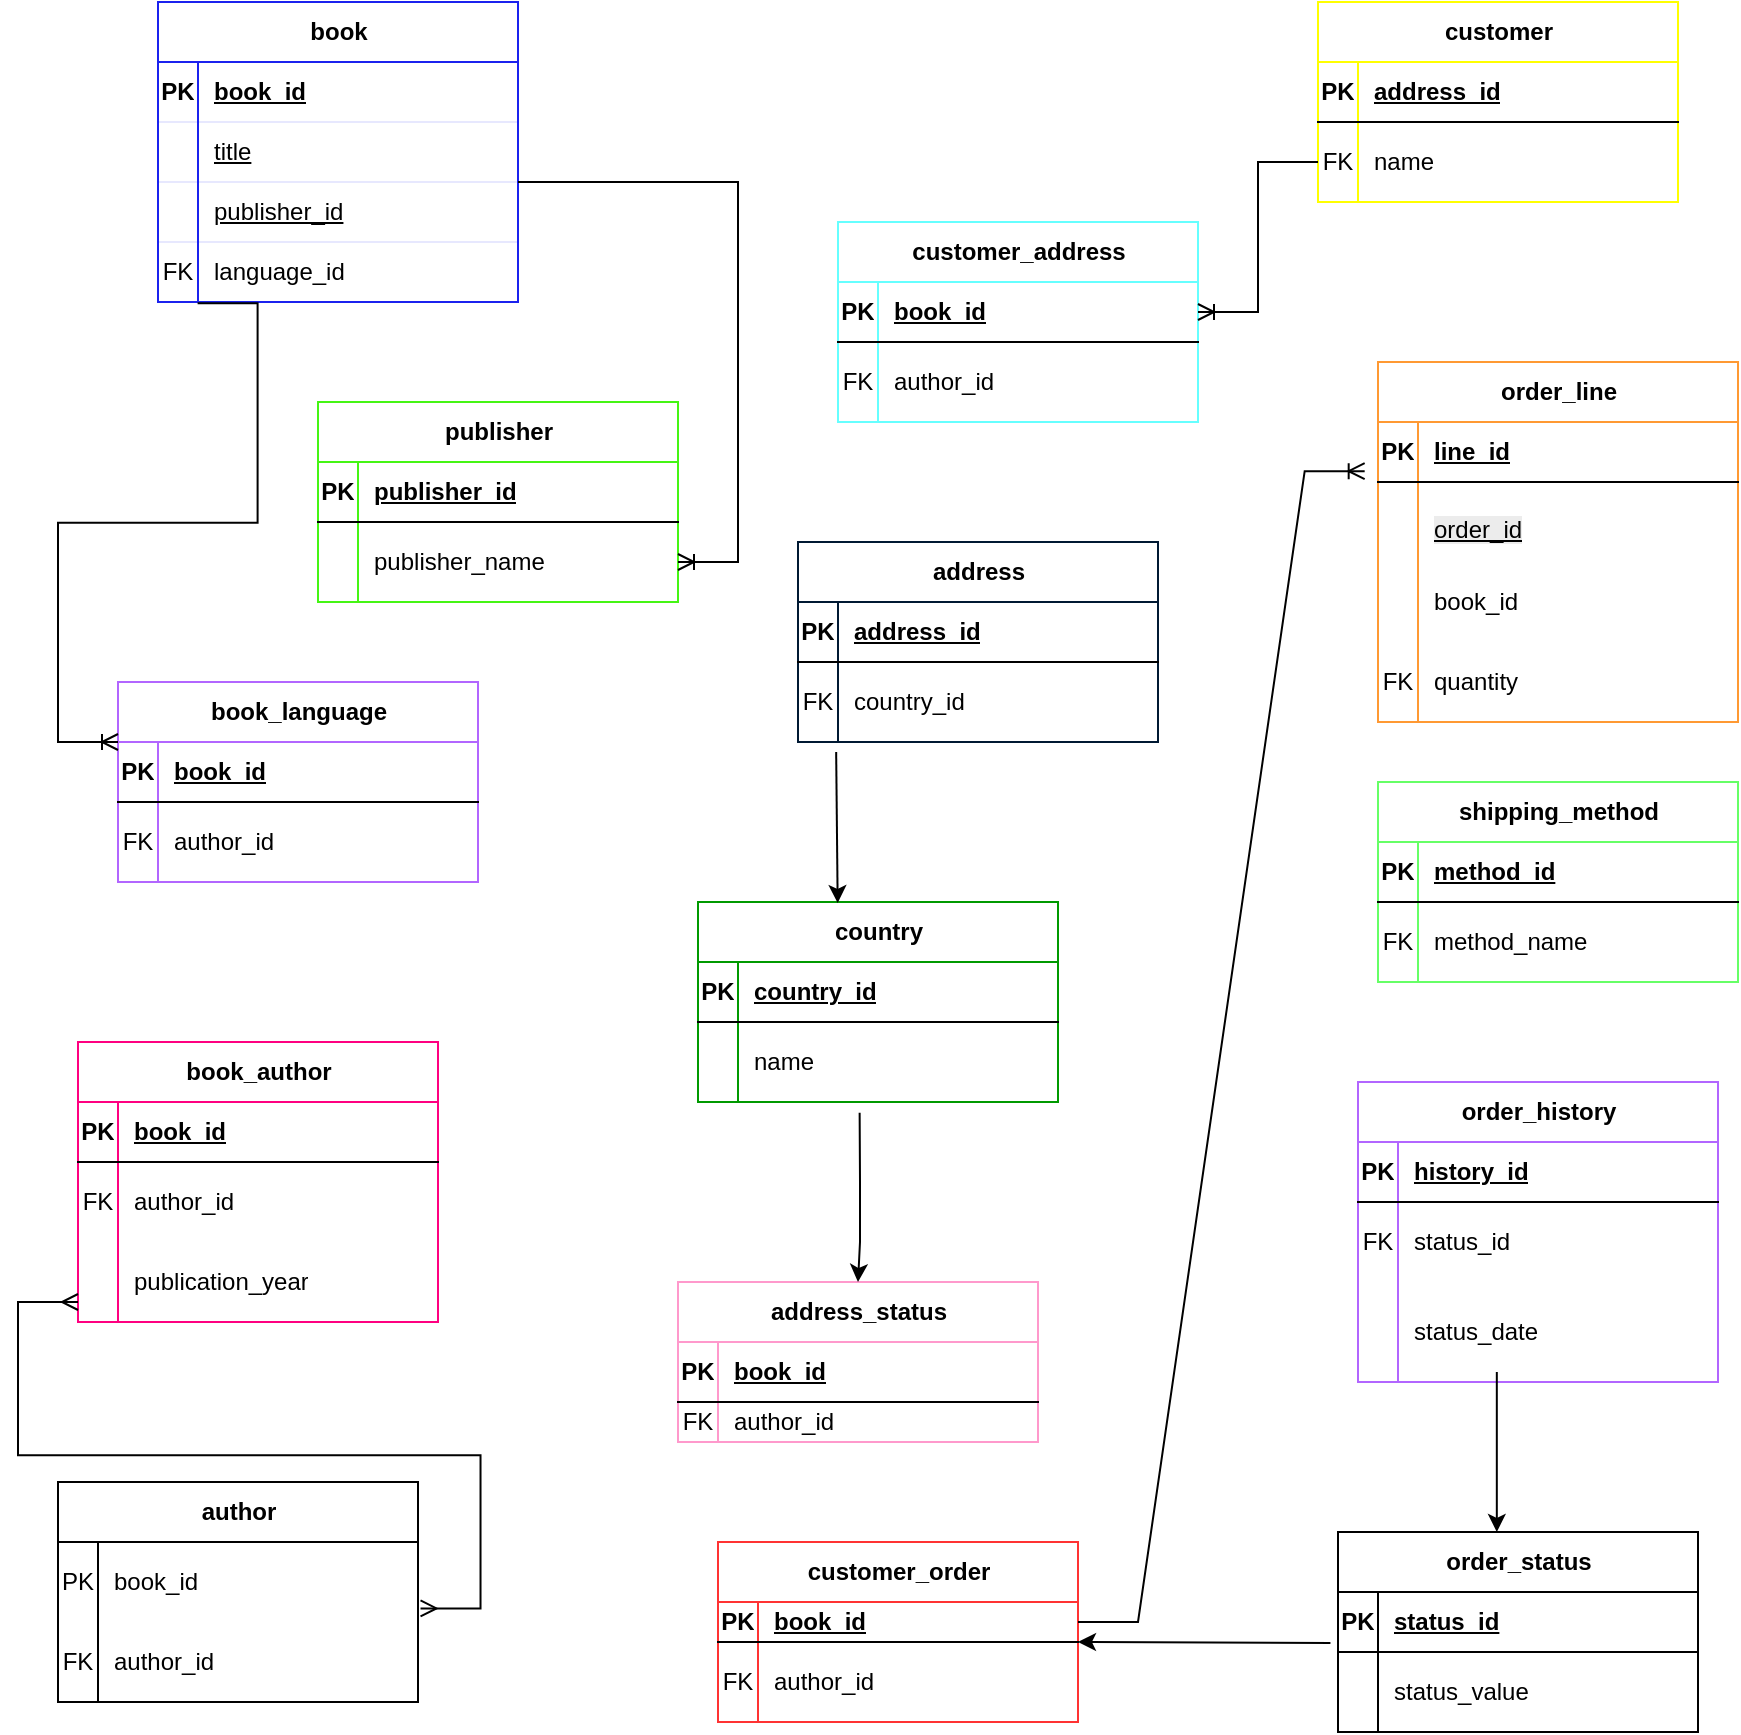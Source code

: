<mxfile version="26.2.2">
  <diagram id="R2lEEEUBdFMjLlhIrx00" name="Page-1">
    <mxGraphModel dx="1777" dy="607" grid="1" gridSize="10" guides="1" tooltips="1" connect="1" arrows="1" fold="1" page="1" pageScale="1" pageWidth="850" pageHeight="1100" math="0" shadow="0" extFonts="Permanent Marker^https://fonts.googleapis.com/css?family=Permanent+Marker">
      <root>
        <mxCell id="0" />
        <mxCell id="1" parent="0" />
        <mxCell id="sdLcjMbj-R_cq7p09Wxy-36" value="book" style="shape=table;startSize=30;container=1;collapsible=1;childLayout=tableLayout;fixedRows=1;rowLines=0;fontStyle=1;align=center;resizeLast=1;html=1;strokeColor=light-dark(#1b22ee, #ededed);" vertex="1" parent="1">
          <mxGeometry x="40" y="80" width="180" height="150.0" as="geometry" />
        </mxCell>
        <mxCell id="sdLcjMbj-R_cq7p09Wxy-37" value="" style="shape=tableRow;horizontal=0;startSize=0;swimlaneHead=0;swimlaneBody=0;fillColor=none;collapsible=0;dropTarget=0;points=[[0,0.5],[1,0.5]];portConstraint=eastwest;top=0;left=0;right=0;bottom=1;opacity=10;strokeColor=light-dark(#1b22ee, #ededed);" vertex="1" parent="sdLcjMbj-R_cq7p09Wxy-36">
          <mxGeometry y="30" width="180" height="30" as="geometry" />
        </mxCell>
        <mxCell id="sdLcjMbj-R_cq7p09Wxy-38" value="PK" style="shape=partialRectangle;connectable=0;fillColor=none;top=0;left=0;bottom=0;right=0;fontStyle=1;overflow=hidden;whiteSpace=wrap;html=1;opacity=10;strokeColor=light-dark(#1b22ee, #ededed);" vertex="1" parent="sdLcjMbj-R_cq7p09Wxy-37">
          <mxGeometry width="20" height="30" as="geometry">
            <mxRectangle width="20" height="30" as="alternateBounds" />
          </mxGeometry>
        </mxCell>
        <mxCell id="sdLcjMbj-R_cq7p09Wxy-39" value="book_id" style="shape=partialRectangle;connectable=0;fillColor=none;top=0;left=0;bottom=0;right=0;align=left;spacingLeft=6;fontStyle=5;overflow=hidden;whiteSpace=wrap;html=1;opacity=10;strokeColor=light-dark(#1b22ee, #ededed);" vertex="1" parent="sdLcjMbj-R_cq7p09Wxy-37">
          <mxGeometry x="20" width="160" height="30" as="geometry">
            <mxRectangle width="160" height="30" as="alternateBounds" />
          </mxGeometry>
        </mxCell>
        <mxCell id="sdLcjMbj-R_cq7p09Wxy-138" style="shape=tableRow;horizontal=0;startSize=0;swimlaneHead=0;swimlaneBody=0;fillColor=none;collapsible=0;dropTarget=0;points=[[0,0.5],[1,0.5]];portConstraint=eastwest;top=0;left=0;right=0;bottom=1;opacity=10;strokeColor=light-dark(#1b22ee, #ededed);" vertex="1" parent="sdLcjMbj-R_cq7p09Wxy-36">
          <mxGeometry y="60" width="180" height="30" as="geometry" />
        </mxCell>
        <mxCell id="sdLcjMbj-R_cq7p09Wxy-139" style="shape=partialRectangle;connectable=0;fillColor=none;top=0;left=0;bottom=0;right=0;fontStyle=1;overflow=hidden;whiteSpace=wrap;html=1;opacity=10;strokeColor=light-dark(#1b22ee, #ededed);" vertex="1" parent="sdLcjMbj-R_cq7p09Wxy-138">
          <mxGeometry width="20" height="30" as="geometry">
            <mxRectangle width="20" height="30" as="alternateBounds" />
          </mxGeometry>
        </mxCell>
        <mxCell id="sdLcjMbj-R_cq7p09Wxy-140" value="title" style="shape=partialRectangle;connectable=0;fillColor=none;top=0;left=0;bottom=0;right=0;align=left;spacingLeft=6;fontStyle=4;overflow=hidden;whiteSpace=wrap;html=1;opacity=10;strokeColor=light-dark(#1b22ee, #ededed);" vertex="1" parent="sdLcjMbj-R_cq7p09Wxy-138">
          <mxGeometry x="20" width="160" height="30" as="geometry">
            <mxRectangle width="160" height="30" as="alternateBounds" />
          </mxGeometry>
        </mxCell>
        <mxCell id="sdLcjMbj-R_cq7p09Wxy-135" style="shape=tableRow;horizontal=0;startSize=0;swimlaneHead=0;swimlaneBody=0;fillColor=none;collapsible=0;dropTarget=0;points=[[0,0.5],[1,0.5]];portConstraint=eastwest;top=0;left=0;right=0;bottom=1;opacity=10;strokeColor=light-dark(#1b22ee, #ededed);" vertex="1" parent="sdLcjMbj-R_cq7p09Wxy-36">
          <mxGeometry y="90" width="180" height="30" as="geometry" />
        </mxCell>
        <mxCell id="sdLcjMbj-R_cq7p09Wxy-136" style="shape=partialRectangle;connectable=0;fillColor=none;top=0;left=0;bottom=0;right=0;fontStyle=1;overflow=hidden;whiteSpace=wrap;html=1;opacity=10;strokeColor=light-dark(#1b22ee, #ededed);" vertex="1" parent="sdLcjMbj-R_cq7p09Wxy-135">
          <mxGeometry width="20" height="30" as="geometry">
            <mxRectangle width="20" height="30" as="alternateBounds" />
          </mxGeometry>
        </mxCell>
        <mxCell id="sdLcjMbj-R_cq7p09Wxy-137" value="publisher_id" style="shape=partialRectangle;connectable=0;fillColor=none;top=0;left=0;bottom=0;right=0;align=left;spacingLeft=6;fontStyle=4;overflow=hidden;whiteSpace=wrap;html=1;opacity=10;strokeColor=light-dark(#1b22ee, #ededed);" vertex="1" parent="sdLcjMbj-R_cq7p09Wxy-135">
          <mxGeometry x="20" width="160" height="30" as="geometry">
            <mxRectangle width="160" height="30" as="alternateBounds" />
          </mxGeometry>
        </mxCell>
        <mxCell id="sdLcjMbj-R_cq7p09Wxy-40" value="" style="shape=tableRow;horizontal=0;startSize=0;swimlaneHead=0;swimlaneBody=0;fillColor=none;collapsible=0;dropTarget=0;points=[[0,0.5],[1,0.5]];portConstraint=eastwest;top=0;left=0;right=0;bottom=0;opacity=10;strokeColor=light-dark(#1b22ee, #ededed);" vertex="1" parent="sdLcjMbj-R_cq7p09Wxy-36">
          <mxGeometry y="120" width="180" height="30" as="geometry" />
        </mxCell>
        <mxCell id="sdLcjMbj-R_cq7p09Wxy-41" value="FK" style="shape=partialRectangle;connectable=0;fillColor=none;top=0;left=0;bottom=0;right=0;editable=1;overflow=hidden;whiteSpace=wrap;html=1;opacity=10;strokeColor=light-dark(#1b22ee, #ededed);" vertex="1" parent="sdLcjMbj-R_cq7p09Wxy-40">
          <mxGeometry width="20" height="30" as="geometry">
            <mxRectangle width="20" height="30" as="alternateBounds" />
          </mxGeometry>
        </mxCell>
        <mxCell id="sdLcjMbj-R_cq7p09Wxy-42" value="language_id" style="shape=partialRectangle;connectable=0;fillColor=none;top=0;left=0;bottom=0;right=0;align=left;spacingLeft=6;overflow=hidden;whiteSpace=wrap;html=1;opacity=10;strokeColor=light-dark(#1b22ee, #ededed);" vertex="1" parent="sdLcjMbj-R_cq7p09Wxy-40">
          <mxGeometry x="20" width="160" height="30" as="geometry">
            <mxRectangle width="160" height="30" as="alternateBounds" />
          </mxGeometry>
        </mxCell>
        <mxCell id="sdLcjMbj-R_cq7p09Wxy-49" value="author" style="shape=table;startSize=30;container=1;collapsible=1;childLayout=tableLayout;fixedRows=1;rowLines=0;fontStyle=1;align=center;resizeLast=1;html=1;" vertex="1" parent="1">
          <mxGeometry x="-10" y="820" width="180" height="110" as="geometry" />
        </mxCell>
        <mxCell id="sdLcjMbj-R_cq7p09Wxy-53" value="" style="shape=tableRow;horizontal=0;startSize=0;swimlaneHead=0;swimlaneBody=0;fillColor=none;collapsible=0;dropTarget=0;points=[[0,0.5],[1,0.5]];portConstraint=eastwest;top=0;left=0;right=0;bottom=0;" vertex="1" parent="sdLcjMbj-R_cq7p09Wxy-49">
          <mxGeometry y="30" width="180" height="40" as="geometry" />
        </mxCell>
        <mxCell id="sdLcjMbj-R_cq7p09Wxy-54" value="PK" style="shape=partialRectangle;connectable=0;fillColor=none;top=0;left=0;bottom=0;right=0;editable=1;overflow=hidden;whiteSpace=wrap;html=1;" vertex="1" parent="sdLcjMbj-R_cq7p09Wxy-53">
          <mxGeometry width="20" height="40" as="geometry">
            <mxRectangle width="20" height="40" as="alternateBounds" />
          </mxGeometry>
        </mxCell>
        <mxCell id="sdLcjMbj-R_cq7p09Wxy-55" value="book_id" style="shape=partialRectangle;connectable=0;fillColor=none;top=0;left=0;bottom=0;right=0;align=left;spacingLeft=6;overflow=hidden;whiteSpace=wrap;html=1;" vertex="1" parent="sdLcjMbj-R_cq7p09Wxy-53">
          <mxGeometry x="20" width="160" height="40" as="geometry">
            <mxRectangle width="160" height="40" as="alternateBounds" />
          </mxGeometry>
        </mxCell>
        <mxCell id="sdLcjMbj-R_cq7p09Wxy-144" style="shape=tableRow;horizontal=0;startSize=0;swimlaneHead=0;swimlaneBody=0;fillColor=none;collapsible=0;dropTarget=0;points=[[0,0.5],[1,0.5]];portConstraint=eastwest;top=0;left=0;right=0;bottom=0;" vertex="1" parent="sdLcjMbj-R_cq7p09Wxy-49">
          <mxGeometry y="70" width="180" height="40" as="geometry" />
        </mxCell>
        <mxCell id="sdLcjMbj-R_cq7p09Wxy-145" value="FK" style="shape=partialRectangle;connectable=0;fillColor=none;top=0;left=0;bottom=0;right=0;editable=1;overflow=hidden;whiteSpace=wrap;html=1;" vertex="1" parent="sdLcjMbj-R_cq7p09Wxy-144">
          <mxGeometry width="20" height="40" as="geometry">
            <mxRectangle width="20" height="40" as="alternateBounds" />
          </mxGeometry>
        </mxCell>
        <mxCell id="sdLcjMbj-R_cq7p09Wxy-146" value="author_id" style="shape=partialRectangle;connectable=0;fillColor=none;top=0;left=0;bottom=0;right=0;align=left;spacingLeft=6;overflow=hidden;whiteSpace=wrap;html=1;" vertex="1" parent="sdLcjMbj-R_cq7p09Wxy-144">
          <mxGeometry x="20" width="160" height="40" as="geometry">
            <mxRectangle width="160" height="40" as="alternateBounds" />
          </mxGeometry>
        </mxCell>
        <mxCell id="sdLcjMbj-R_cq7p09Wxy-56" value="publisher" style="shape=table;startSize=30;container=1;collapsible=1;childLayout=tableLayout;fixedRows=1;rowLines=0;fontStyle=1;align=center;resizeLast=1;html=1;strokeColor=light-dark(#45f514, #ededed);" vertex="1" parent="1">
          <mxGeometry x="120" y="280" width="180" height="100" as="geometry" />
        </mxCell>
        <mxCell id="sdLcjMbj-R_cq7p09Wxy-57" value="" style="shape=tableRow;horizontal=0;startSize=0;swimlaneHead=0;swimlaneBody=0;fillColor=none;collapsible=0;dropTarget=0;points=[[0,0.5],[1,0.5]];portConstraint=eastwest;top=0;left=0;right=0;bottom=1;" vertex="1" parent="sdLcjMbj-R_cq7p09Wxy-56">
          <mxGeometry y="30" width="180" height="30" as="geometry" />
        </mxCell>
        <mxCell id="sdLcjMbj-R_cq7p09Wxy-58" value="PK" style="shape=partialRectangle;connectable=0;fillColor=none;top=0;left=0;bottom=0;right=0;fontStyle=1;overflow=hidden;whiteSpace=wrap;html=1;" vertex="1" parent="sdLcjMbj-R_cq7p09Wxy-57">
          <mxGeometry width="20" height="30" as="geometry">
            <mxRectangle width="20" height="30" as="alternateBounds" />
          </mxGeometry>
        </mxCell>
        <mxCell id="sdLcjMbj-R_cq7p09Wxy-59" value="publisher_id" style="shape=partialRectangle;connectable=0;fillColor=none;top=0;left=0;bottom=0;right=0;align=left;spacingLeft=6;fontStyle=5;overflow=hidden;whiteSpace=wrap;html=1;" vertex="1" parent="sdLcjMbj-R_cq7p09Wxy-57">
          <mxGeometry x="20" width="160" height="30" as="geometry">
            <mxRectangle width="160" height="30" as="alternateBounds" />
          </mxGeometry>
        </mxCell>
        <mxCell id="sdLcjMbj-R_cq7p09Wxy-60" value="" style="shape=tableRow;horizontal=0;startSize=0;swimlaneHead=0;swimlaneBody=0;fillColor=none;collapsible=0;dropTarget=0;points=[[0,0.5],[1,0.5]];portConstraint=eastwest;top=0;left=0;right=0;bottom=0;" vertex="1" parent="sdLcjMbj-R_cq7p09Wxy-56">
          <mxGeometry y="60" width="180" height="40" as="geometry" />
        </mxCell>
        <mxCell id="sdLcjMbj-R_cq7p09Wxy-61" value="" style="shape=partialRectangle;connectable=0;fillColor=none;top=0;left=0;bottom=0;right=0;editable=1;overflow=hidden;whiteSpace=wrap;html=1;" vertex="1" parent="sdLcjMbj-R_cq7p09Wxy-60">
          <mxGeometry width="20" height="40" as="geometry">
            <mxRectangle width="20" height="40" as="alternateBounds" />
          </mxGeometry>
        </mxCell>
        <mxCell id="sdLcjMbj-R_cq7p09Wxy-62" value="publisher_name" style="shape=partialRectangle;connectable=0;fillColor=none;top=0;left=0;bottom=0;right=0;align=left;spacingLeft=6;overflow=hidden;whiteSpace=wrap;html=1;" vertex="1" parent="sdLcjMbj-R_cq7p09Wxy-60">
          <mxGeometry x="20" width="160" height="40" as="geometry">
            <mxRectangle width="160" height="40" as="alternateBounds" />
          </mxGeometry>
        </mxCell>
        <mxCell id="sdLcjMbj-R_cq7p09Wxy-70" value="address" style="shape=table;startSize=30;container=1;collapsible=1;childLayout=tableLayout;fixedRows=1;rowLines=0;fontStyle=1;align=center;resizeLast=1;html=1;strokeColor=#001933;" vertex="1" parent="1">
          <mxGeometry x="360" y="350" width="180" height="100" as="geometry" />
        </mxCell>
        <mxCell id="sdLcjMbj-R_cq7p09Wxy-71" value="" style="shape=tableRow;horizontal=0;startSize=0;swimlaneHead=0;swimlaneBody=0;fillColor=none;collapsible=0;dropTarget=0;points=[[0,0.5],[1,0.5]];portConstraint=eastwest;top=0;left=0;right=0;bottom=1;" vertex="1" parent="sdLcjMbj-R_cq7p09Wxy-70">
          <mxGeometry y="30" width="180" height="30" as="geometry" />
        </mxCell>
        <mxCell id="sdLcjMbj-R_cq7p09Wxy-72" value="PK" style="shape=partialRectangle;connectable=0;fillColor=none;top=0;left=0;bottom=0;right=0;fontStyle=1;overflow=hidden;whiteSpace=wrap;html=1;" vertex="1" parent="sdLcjMbj-R_cq7p09Wxy-71">
          <mxGeometry width="20" height="30" as="geometry">
            <mxRectangle width="20" height="30" as="alternateBounds" />
          </mxGeometry>
        </mxCell>
        <mxCell id="sdLcjMbj-R_cq7p09Wxy-73" value="address_id" style="shape=partialRectangle;connectable=0;fillColor=none;top=0;left=0;bottom=0;right=0;align=left;spacingLeft=6;fontStyle=5;overflow=hidden;whiteSpace=wrap;html=1;" vertex="1" parent="sdLcjMbj-R_cq7p09Wxy-71">
          <mxGeometry x="20" width="160" height="30" as="geometry">
            <mxRectangle width="160" height="30" as="alternateBounds" />
          </mxGeometry>
        </mxCell>
        <mxCell id="sdLcjMbj-R_cq7p09Wxy-74" value="" style="shape=tableRow;horizontal=0;startSize=0;swimlaneHead=0;swimlaneBody=0;fillColor=none;collapsible=0;dropTarget=0;points=[[0,0.5],[1,0.5]];portConstraint=eastwest;top=0;left=0;right=0;bottom=0;" vertex="1" parent="sdLcjMbj-R_cq7p09Wxy-70">
          <mxGeometry y="60" width="180" height="40" as="geometry" />
        </mxCell>
        <mxCell id="sdLcjMbj-R_cq7p09Wxy-75" value="FK" style="shape=partialRectangle;connectable=0;fillColor=none;top=0;left=0;bottom=0;right=0;editable=1;overflow=hidden;whiteSpace=wrap;html=1;" vertex="1" parent="sdLcjMbj-R_cq7p09Wxy-74">
          <mxGeometry width="20" height="40" as="geometry">
            <mxRectangle width="20" height="40" as="alternateBounds" />
          </mxGeometry>
        </mxCell>
        <mxCell id="sdLcjMbj-R_cq7p09Wxy-76" value="country_id" style="shape=partialRectangle;connectable=0;fillColor=none;top=0;left=0;bottom=0;right=0;align=left;spacingLeft=6;overflow=hidden;whiteSpace=wrap;html=1;" vertex="1" parent="sdLcjMbj-R_cq7p09Wxy-74">
          <mxGeometry x="20" width="160" height="40" as="geometry">
            <mxRectangle width="160" height="40" as="alternateBounds" />
          </mxGeometry>
        </mxCell>
        <mxCell id="sdLcjMbj-R_cq7p09Wxy-84" value="country" style="shape=table;startSize=30;container=1;collapsible=1;childLayout=tableLayout;fixedRows=1;rowLines=0;fontStyle=1;align=center;resizeLast=1;html=1;strokeColor=#009900;" vertex="1" parent="1">
          <mxGeometry x="310" y="530" width="180" height="100" as="geometry" />
        </mxCell>
        <mxCell id="sdLcjMbj-R_cq7p09Wxy-85" value="" style="shape=tableRow;horizontal=0;startSize=0;swimlaneHead=0;swimlaneBody=0;fillColor=none;collapsible=0;dropTarget=0;points=[[0,0.5],[1,0.5]];portConstraint=eastwest;top=0;left=0;right=0;bottom=1;" vertex="1" parent="sdLcjMbj-R_cq7p09Wxy-84">
          <mxGeometry y="30" width="180" height="30" as="geometry" />
        </mxCell>
        <mxCell id="sdLcjMbj-R_cq7p09Wxy-86" value="PK" style="shape=partialRectangle;connectable=0;fillColor=none;top=0;left=0;bottom=0;right=0;fontStyle=1;overflow=hidden;whiteSpace=wrap;html=1;" vertex="1" parent="sdLcjMbj-R_cq7p09Wxy-85">
          <mxGeometry width="20" height="30" as="geometry">
            <mxRectangle width="20" height="30" as="alternateBounds" />
          </mxGeometry>
        </mxCell>
        <mxCell id="sdLcjMbj-R_cq7p09Wxy-87" value="country_id" style="shape=partialRectangle;connectable=0;fillColor=none;top=0;left=0;bottom=0;right=0;align=left;spacingLeft=6;fontStyle=5;overflow=hidden;whiteSpace=wrap;html=1;" vertex="1" parent="sdLcjMbj-R_cq7p09Wxy-85">
          <mxGeometry x="20" width="160" height="30" as="geometry">
            <mxRectangle width="160" height="30" as="alternateBounds" />
          </mxGeometry>
        </mxCell>
        <mxCell id="sdLcjMbj-R_cq7p09Wxy-88" value="" style="shape=tableRow;horizontal=0;startSize=0;swimlaneHead=0;swimlaneBody=0;fillColor=none;collapsible=0;dropTarget=0;points=[[0,0.5],[1,0.5]];portConstraint=eastwest;top=0;left=0;right=0;bottom=0;" vertex="1" parent="sdLcjMbj-R_cq7p09Wxy-84">
          <mxGeometry y="60" width="180" height="40" as="geometry" />
        </mxCell>
        <mxCell id="sdLcjMbj-R_cq7p09Wxy-89" value="" style="shape=partialRectangle;connectable=0;fillColor=none;top=0;left=0;bottom=0;right=0;editable=1;overflow=hidden;whiteSpace=wrap;html=1;" vertex="1" parent="sdLcjMbj-R_cq7p09Wxy-88">
          <mxGeometry width="20" height="40" as="geometry">
            <mxRectangle width="20" height="40" as="alternateBounds" />
          </mxGeometry>
        </mxCell>
        <mxCell id="sdLcjMbj-R_cq7p09Wxy-90" value="name" style="shape=partialRectangle;connectable=0;fillColor=none;top=0;left=0;bottom=0;right=0;align=left;spacingLeft=6;overflow=hidden;whiteSpace=wrap;html=1;" vertex="1" parent="sdLcjMbj-R_cq7p09Wxy-88">
          <mxGeometry x="20" width="160" height="40" as="geometry">
            <mxRectangle width="160" height="40" as="alternateBounds" />
          </mxGeometry>
        </mxCell>
        <mxCell id="sdLcjMbj-R_cq7p09Wxy-92" value="address_status" style="shape=table;startSize=30;container=1;collapsible=1;childLayout=tableLayout;fixedRows=1;rowLines=0;fontStyle=1;align=center;resizeLast=1;html=1;strokeColor=#FF99CC;" vertex="1" parent="1">
          <mxGeometry x="300" y="720" width="180" height="80" as="geometry" />
        </mxCell>
        <mxCell id="sdLcjMbj-R_cq7p09Wxy-93" value="" style="shape=tableRow;horizontal=0;startSize=0;swimlaneHead=0;swimlaneBody=0;fillColor=none;collapsible=0;dropTarget=0;points=[[0,0.5],[1,0.5]];portConstraint=eastwest;top=0;left=0;right=0;bottom=1;" vertex="1" parent="sdLcjMbj-R_cq7p09Wxy-92">
          <mxGeometry y="30" width="180" height="30" as="geometry" />
        </mxCell>
        <mxCell id="sdLcjMbj-R_cq7p09Wxy-94" value="PK" style="shape=partialRectangle;connectable=0;fillColor=none;top=0;left=0;bottom=0;right=0;fontStyle=1;overflow=hidden;whiteSpace=wrap;html=1;" vertex="1" parent="sdLcjMbj-R_cq7p09Wxy-93">
          <mxGeometry width="20" height="30" as="geometry">
            <mxRectangle width="20" height="30" as="alternateBounds" />
          </mxGeometry>
        </mxCell>
        <mxCell id="sdLcjMbj-R_cq7p09Wxy-95" value="book_id" style="shape=partialRectangle;connectable=0;fillColor=none;top=0;left=0;bottom=0;right=0;align=left;spacingLeft=6;fontStyle=5;overflow=hidden;whiteSpace=wrap;html=1;" vertex="1" parent="sdLcjMbj-R_cq7p09Wxy-93">
          <mxGeometry x="20" width="160" height="30" as="geometry">
            <mxRectangle width="160" height="30" as="alternateBounds" />
          </mxGeometry>
        </mxCell>
        <mxCell id="sdLcjMbj-R_cq7p09Wxy-96" value="" style="shape=tableRow;horizontal=0;startSize=0;swimlaneHead=0;swimlaneBody=0;fillColor=none;collapsible=0;dropTarget=0;points=[[0,0.5],[1,0.5]];portConstraint=eastwest;top=0;left=0;right=0;bottom=0;" vertex="1" parent="sdLcjMbj-R_cq7p09Wxy-92">
          <mxGeometry y="60" width="180" height="20" as="geometry" />
        </mxCell>
        <mxCell id="sdLcjMbj-R_cq7p09Wxy-97" value="FK" style="shape=partialRectangle;connectable=0;fillColor=none;top=0;left=0;bottom=0;right=0;editable=1;overflow=hidden;whiteSpace=wrap;html=1;" vertex="1" parent="sdLcjMbj-R_cq7p09Wxy-96">
          <mxGeometry width="20" height="20" as="geometry">
            <mxRectangle width="20" height="20" as="alternateBounds" />
          </mxGeometry>
        </mxCell>
        <mxCell id="sdLcjMbj-R_cq7p09Wxy-98" value="author_id" style="shape=partialRectangle;connectable=0;fillColor=none;top=0;left=0;bottom=0;right=0;align=left;spacingLeft=6;overflow=hidden;whiteSpace=wrap;html=1;" vertex="1" parent="sdLcjMbj-R_cq7p09Wxy-96">
          <mxGeometry x="20" width="160" height="20" as="geometry">
            <mxRectangle width="160" height="20" as="alternateBounds" />
          </mxGeometry>
        </mxCell>
        <mxCell id="sdLcjMbj-R_cq7p09Wxy-99" value="customer_order" style="shape=table;startSize=30;container=1;collapsible=1;childLayout=tableLayout;fixedRows=1;rowLines=0;fontStyle=1;align=center;resizeLast=1;html=1;strokeColor=#FF3333;" vertex="1" parent="1">
          <mxGeometry x="320" y="850" width="180" height="90" as="geometry" />
        </mxCell>
        <mxCell id="sdLcjMbj-R_cq7p09Wxy-100" value="" style="shape=tableRow;horizontal=0;startSize=0;swimlaneHead=0;swimlaneBody=0;fillColor=none;collapsible=0;dropTarget=0;points=[[0,0.5],[1,0.5]];portConstraint=eastwest;top=0;left=0;right=0;bottom=1;" vertex="1" parent="sdLcjMbj-R_cq7p09Wxy-99">
          <mxGeometry y="30" width="180" height="20" as="geometry" />
        </mxCell>
        <mxCell id="sdLcjMbj-R_cq7p09Wxy-101" value="PK" style="shape=partialRectangle;connectable=0;fillColor=none;top=0;left=0;bottom=0;right=0;fontStyle=1;overflow=hidden;whiteSpace=wrap;html=1;" vertex="1" parent="sdLcjMbj-R_cq7p09Wxy-100">
          <mxGeometry width="20" height="20" as="geometry">
            <mxRectangle width="20" height="20" as="alternateBounds" />
          </mxGeometry>
        </mxCell>
        <mxCell id="sdLcjMbj-R_cq7p09Wxy-102" value="book_id" style="shape=partialRectangle;connectable=0;fillColor=none;top=0;left=0;bottom=0;right=0;align=left;spacingLeft=6;fontStyle=5;overflow=hidden;whiteSpace=wrap;html=1;" vertex="1" parent="sdLcjMbj-R_cq7p09Wxy-100">
          <mxGeometry x="20" width="160" height="20" as="geometry">
            <mxRectangle width="160" height="20" as="alternateBounds" />
          </mxGeometry>
        </mxCell>
        <mxCell id="sdLcjMbj-R_cq7p09Wxy-103" value="" style="shape=tableRow;horizontal=0;startSize=0;swimlaneHead=0;swimlaneBody=0;fillColor=none;collapsible=0;dropTarget=0;points=[[0,0.5],[1,0.5]];portConstraint=eastwest;top=0;left=0;right=0;bottom=0;" vertex="1" parent="sdLcjMbj-R_cq7p09Wxy-99">
          <mxGeometry y="50" width="180" height="40" as="geometry" />
        </mxCell>
        <mxCell id="sdLcjMbj-R_cq7p09Wxy-104" value="FK" style="shape=partialRectangle;connectable=0;fillColor=none;top=0;left=0;bottom=0;right=0;editable=1;overflow=hidden;whiteSpace=wrap;html=1;" vertex="1" parent="sdLcjMbj-R_cq7p09Wxy-103">
          <mxGeometry width="20" height="40" as="geometry">
            <mxRectangle width="20" height="40" as="alternateBounds" />
          </mxGeometry>
        </mxCell>
        <mxCell id="sdLcjMbj-R_cq7p09Wxy-105" value="author_id" style="shape=partialRectangle;connectable=0;fillColor=none;top=0;left=0;bottom=0;right=0;align=left;spacingLeft=6;overflow=hidden;whiteSpace=wrap;html=1;" vertex="1" parent="sdLcjMbj-R_cq7p09Wxy-103">
          <mxGeometry x="20" width="160" height="40" as="geometry">
            <mxRectangle width="160" height="40" as="alternateBounds" />
          </mxGeometry>
        </mxCell>
        <mxCell id="sdLcjMbj-R_cq7p09Wxy-106" value="order_line" style="shape=table;startSize=30;container=1;collapsible=1;childLayout=tableLayout;fixedRows=1;rowLines=0;fontStyle=1;align=center;resizeLast=1;html=1;strokeColor=#FF9933;" vertex="1" parent="1">
          <mxGeometry x="650" y="260" width="180" height="180" as="geometry" />
        </mxCell>
        <mxCell id="sdLcjMbj-R_cq7p09Wxy-107" value="" style="shape=tableRow;horizontal=0;startSize=0;swimlaneHead=0;swimlaneBody=0;fillColor=none;collapsible=0;dropTarget=0;points=[[0,0.5],[1,0.5]];portConstraint=eastwest;top=0;left=0;right=0;bottom=1;" vertex="1" parent="sdLcjMbj-R_cq7p09Wxy-106">
          <mxGeometry y="30" width="180" height="30" as="geometry" />
        </mxCell>
        <mxCell id="sdLcjMbj-R_cq7p09Wxy-108" value="PK" style="shape=partialRectangle;connectable=0;fillColor=none;top=0;left=0;bottom=0;right=0;fontStyle=1;overflow=hidden;whiteSpace=wrap;html=1;" vertex="1" parent="sdLcjMbj-R_cq7p09Wxy-107">
          <mxGeometry width="20" height="30" as="geometry">
            <mxRectangle width="20" height="30" as="alternateBounds" />
          </mxGeometry>
        </mxCell>
        <mxCell id="sdLcjMbj-R_cq7p09Wxy-109" value="line_id" style="shape=partialRectangle;connectable=0;fillColor=none;top=0;left=0;bottom=0;right=0;align=left;spacingLeft=6;fontStyle=5;overflow=hidden;whiteSpace=wrap;html=1;" vertex="1" parent="sdLcjMbj-R_cq7p09Wxy-107">
          <mxGeometry x="20" width="160" height="30" as="geometry">
            <mxRectangle width="160" height="30" as="alternateBounds" />
          </mxGeometry>
        </mxCell>
        <mxCell id="sdLcjMbj-R_cq7p09Wxy-168" style="shape=tableRow;horizontal=0;startSize=0;swimlaneHead=0;swimlaneBody=0;fillColor=none;collapsible=0;dropTarget=0;points=[[0,0.5],[1,0.5]];portConstraint=eastwest;top=0;left=0;right=0;bottom=0;" vertex="1" parent="sdLcjMbj-R_cq7p09Wxy-106">
          <mxGeometry y="60" width="180" height="40" as="geometry" />
        </mxCell>
        <mxCell id="sdLcjMbj-R_cq7p09Wxy-169" style="shape=partialRectangle;connectable=0;fillColor=none;top=0;left=0;bottom=0;right=0;editable=1;overflow=hidden;whiteSpace=wrap;html=1;" vertex="1" parent="sdLcjMbj-R_cq7p09Wxy-168">
          <mxGeometry width="20" height="40" as="geometry">
            <mxRectangle width="20" height="40" as="alternateBounds" />
          </mxGeometry>
        </mxCell>
        <mxCell id="sdLcjMbj-R_cq7p09Wxy-170" value="&lt;br&gt;&lt;span style=&quot;color: rgb(0, 0, 0); font-family: Helvetica; font-size: 12px; font-style: normal; font-variant-ligatures: normal; font-variant-caps: normal; letter-spacing: normal; orphans: 2; text-align: left; text-indent: 0px; text-transform: none; widows: 2; word-spacing: 0px; -webkit-text-stroke-width: 0px; white-space: normal; background-color: rgb(236, 236, 236); text-decoration: underline; float: none; display: inline !important;&quot;&gt;order_id&lt;/span&gt;&lt;div&gt;&lt;br/&gt;&lt;/div&gt;" style="shape=partialRectangle;connectable=0;fillColor=none;top=0;left=0;bottom=0;right=0;align=left;spacingLeft=6;overflow=hidden;whiteSpace=wrap;html=1;" vertex="1" parent="sdLcjMbj-R_cq7p09Wxy-168">
          <mxGeometry x="20" width="160" height="40" as="geometry">
            <mxRectangle width="160" height="40" as="alternateBounds" />
          </mxGeometry>
        </mxCell>
        <mxCell id="sdLcjMbj-R_cq7p09Wxy-171" style="shape=tableRow;horizontal=0;startSize=0;swimlaneHead=0;swimlaneBody=0;fillColor=none;collapsible=0;dropTarget=0;points=[[0,0.5],[1,0.5]];portConstraint=eastwest;top=0;left=0;right=0;bottom=0;" vertex="1" parent="sdLcjMbj-R_cq7p09Wxy-106">
          <mxGeometry y="100" width="180" height="40" as="geometry" />
        </mxCell>
        <mxCell id="sdLcjMbj-R_cq7p09Wxy-172" style="shape=partialRectangle;connectable=0;fillColor=none;top=0;left=0;bottom=0;right=0;editable=1;overflow=hidden;whiteSpace=wrap;html=1;" vertex="1" parent="sdLcjMbj-R_cq7p09Wxy-171">
          <mxGeometry width="20" height="40" as="geometry">
            <mxRectangle width="20" height="40" as="alternateBounds" />
          </mxGeometry>
        </mxCell>
        <mxCell id="sdLcjMbj-R_cq7p09Wxy-173" value="book_id" style="shape=partialRectangle;connectable=0;fillColor=none;top=0;left=0;bottom=0;right=0;align=left;spacingLeft=6;overflow=hidden;whiteSpace=wrap;html=1;" vertex="1" parent="sdLcjMbj-R_cq7p09Wxy-171">
          <mxGeometry x="20" width="160" height="40" as="geometry">
            <mxRectangle width="160" height="40" as="alternateBounds" />
          </mxGeometry>
        </mxCell>
        <mxCell id="sdLcjMbj-R_cq7p09Wxy-110" value="" style="shape=tableRow;horizontal=0;startSize=0;swimlaneHead=0;swimlaneBody=0;fillColor=none;collapsible=0;dropTarget=0;points=[[0,0.5],[1,0.5]];portConstraint=eastwest;top=0;left=0;right=0;bottom=0;" vertex="1" parent="sdLcjMbj-R_cq7p09Wxy-106">
          <mxGeometry y="140" width="180" height="40" as="geometry" />
        </mxCell>
        <mxCell id="sdLcjMbj-R_cq7p09Wxy-111" value="FK" style="shape=partialRectangle;connectable=0;fillColor=none;top=0;left=0;bottom=0;right=0;editable=1;overflow=hidden;whiteSpace=wrap;html=1;" vertex="1" parent="sdLcjMbj-R_cq7p09Wxy-110">
          <mxGeometry width="20" height="40" as="geometry">
            <mxRectangle width="20" height="40" as="alternateBounds" />
          </mxGeometry>
        </mxCell>
        <mxCell id="sdLcjMbj-R_cq7p09Wxy-112" value="quantity" style="shape=partialRectangle;connectable=0;fillColor=none;top=0;left=0;bottom=0;right=0;align=left;spacingLeft=6;overflow=hidden;whiteSpace=wrap;html=1;" vertex="1" parent="sdLcjMbj-R_cq7p09Wxy-110">
          <mxGeometry x="20" width="160" height="40" as="geometry">
            <mxRectangle width="160" height="40" as="alternateBounds" />
          </mxGeometry>
        </mxCell>
        <mxCell id="sdLcjMbj-R_cq7p09Wxy-113" value="shipping_method" style="shape=table;startSize=30;container=1;collapsible=1;childLayout=tableLayout;fixedRows=1;rowLines=0;fontStyle=1;align=center;resizeLast=1;html=1;strokeColor=#66FF66;" vertex="1" parent="1">
          <mxGeometry x="650" y="470" width="180" height="100" as="geometry" />
        </mxCell>
        <mxCell id="sdLcjMbj-R_cq7p09Wxy-114" value="" style="shape=tableRow;horizontal=0;startSize=0;swimlaneHead=0;swimlaneBody=0;fillColor=none;collapsible=0;dropTarget=0;points=[[0,0.5],[1,0.5]];portConstraint=eastwest;top=0;left=0;right=0;bottom=1;" vertex="1" parent="sdLcjMbj-R_cq7p09Wxy-113">
          <mxGeometry y="30" width="180" height="30" as="geometry" />
        </mxCell>
        <mxCell id="sdLcjMbj-R_cq7p09Wxy-115" value="PK" style="shape=partialRectangle;connectable=0;fillColor=none;top=0;left=0;bottom=0;right=0;fontStyle=1;overflow=hidden;whiteSpace=wrap;html=1;" vertex="1" parent="sdLcjMbj-R_cq7p09Wxy-114">
          <mxGeometry width="20" height="30" as="geometry">
            <mxRectangle width="20" height="30" as="alternateBounds" />
          </mxGeometry>
        </mxCell>
        <mxCell id="sdLcjMbj-R_cq7p09Wxy-116" value="method_id" style="shape=partialRectangle;connectable=0;fillColor=none;top=0;left=0;bottom=0;right=0;align=left;spacingLeft=6;fontStyle=5;overflow=hidden;whiteSpace=wrap;html=1;" vertex="1" parent="sdLcjMbj-R_cq7p09Wxy-114">
          <mxGeometry x="20" width="160" height="30" as="geometry">
            <mxRectangle width="160" height="30" as="alternateBounds" />
          </mxGeometry>
        </mxCell>
        <mxCell id="sdLcjMbj-R_cq7p09Wxy-117" value="" style="shape=tableRow;horizontal=0;startSize=0;swimlaneHead=0;swimlaneBody=0;fillColor=none;collapsible=0;dropTarget=0;points=[[0,0.5],[1,0.5]];portConstraint=eastwest;top=0;left=0;right=0;bottom=0;" vertex="1" parent="sdLcjMbj-R_cq7p09Wxy-113">
          <mxGeometry y="60" width="180" height="40" as="geometry" />
        </mxCell>
        <mxCell id="sdLcjMbj-R_cq7p09Wxy-118" value="FK" style="shape=partialRectangle;connectable=0;fillColor=none;top=0;left=0;bottom=0;right=0;editable=1;overflow=hidden;whiteSpace=wrap;html=1;" vertex="1" parent="sdLcjMbj-R_cq7p09Wxy-117">
          <mxGeometry width="20" height="40" as="geometry">
            <mxRectangle width="20" height="40" as="alternateBounds" />
          </mxGeometry>
        </mxCell>
        <mxCell id="sdLcjMbj-R_cq7p09Wxy-119" value="method_name" style="shape=partialRectangle;connectable=0;fillColor=none;top=0;left=0;bottom=0;right=0;align=left;spacingLeft=6;overflow=hidden;whiteSpace=wrap;html=1;" vertex="1" parent="sdLcjMbj-R_cq7p09Wxy-117">
          <mxGeometry x="20" width="160" height="40" as="geometry">
            <mxRectangle width="160" height="40" as="alternateBounds" />
          </mxGeometry>
        </mxCell>
        <mxCell id="sdLcjMbj-R_cq7p09Wxy-120" value="book_language" style="shape=table;startSize=30;container=1;collapsible=1;childLayout=tableLayout;fixedRows=1;rowLines=0;fontStyle=1;align=center;resizeLast=1;html=1;strokeColor=#B266FF;" vertex="1" parent="1">
          <mxGeometry x="20" y="420" width="180" height="100" as="geometry" />
        </mxCell>
        <mxCell id="sdLcjMbj-R_cq7p09Wxy-121" value="" style="shape=tableRow;horizontal=0;startSize=0;swimlaneHead=0;swimlaneBody=0;fillColor=none;collapsible=0;dropTarget=0;points=[[0,0.5],[1,0.5]];portConstraint=eastwest;top=0;left=0;right=0;bottom=1;" vertex="1" parent="sdLcjMbj-R_cq7p09Wxy-120">
          <mxGeometry y="30" width="180" height="30" as="geometry" />
        </mxCell>
        <mxCell id="sdLcjMbj-R_cq7p09Wxy-122" value="PK" style="shape=partialRectangle;connectable=0;fillColor=none;top=0;left=0;bottom=0;right=0;fontStyle=1;overflow=hidden;whiteSpace=wrap;html=1;" vertex="1" parent="sdLcjMbj-R_cq7p09Wxy-121">
          <mxGeometry width="20" height="30" as="geometry">
            <mxRectangle width="20" height="30" as="alternateBounds" />
          </mxGeometry>
        </mxCell>
        <mxCell id="sdLcjMbj-R_cq7p09Wxy-123" value="book_id" style="shape=partialRectangle;connectable=0;fillColor=none;top=0;left=0;bottom=0;right=0;align=left;spacingLeft=6;fontStyle=5;overflow=hidden;whiteSpace=wrap;html=1;" vertex="1" parent="sdLcjMbj-R_cq7p09Wxy-121">
          <mxGeometry x="20" width="160" height="30" as="geometry">
            <mxRectangle width="160" height="30" as="alternateBounds" />
          </mxGeometry>
        </mxCell>
        <mxCell id="sdLcjMbj-R_cq7p09Wxy-124" value="" style="shape=tableRow;horizontal=0;startSize=0;swimlaneHead=0;swimlaneBody=0;fillColor=none;collapsible=0;dropTarget=0;points=[[0,0.5],[1,0.5]];portConstraint=eastwest;top=0;left=0;right=0;bottom=0;" vertex="1" parent="sdLcjMbj-R_cq7p09Wxy-120">
          <mxGeometry y="60" width="180" height="40" as="geometry" />
        </mxCell>
        <mxCell id="sdLcjMbj-R_cq7p09Wxy-125" value="FK" style="shape=partialRectangle;connectable=0;fillColor=none;top=0;left=0;bottom=0;right=0;editable=1;overflow=hidden;whiteSpace=wrap;html=1;" vertex="1" parent="sdLcjMbj-R_cq7p09Wxy-124">
          <mxGeometry width="20" height="40" as="geometry">
            <mxRectangle width="20" height="40" as="alternateBounds" />
          </mxGeometry>
        </mxCell>
        <mxCell id="sdLcjMbj-R_cq7p09Wxy-126" value="author_id" style="shape=partialRectangle;connectable=0;fillColor=none;top=0;left=0;bottom=0;right=0;align=left;spacingLeft=6;overflow=hidden;whiteSpace=wrap;html=1;" vertex="1" parent="sdLcjMbj-R_cq7p09Wxy-124">
          <mxGeometry x="20" width="160" height="40" as="geometry">
            <mxRectangle width="160" height="40" as="alternateBounds" />
          </mxGeometry>
        </mxCell>
        <mxCell id="sdLcjMbj-R_cq7p09Wxy-127" value="order_status" style="shape=table;startSize=30;container=1;collapsible=1;childLayout=tableLayout;fixedRows=1;rowLines=0;fontStyle=1;align=center;resizeLast=1;html=1;" vertex="1" parent="1">
          <mxGeometry x="630" y="845" width="180" height="100" as="geometry" />
        </mxCell>
        <mxCell id="sdLcjMbj-R_cq7p09Wxy-128" value="" style="shape=tableRow;horizontal=0;startSize=0;swimlaneHead=0;swimlaneBody=0;fillColor=none;collapsible=0;dropTarget=0;points=[[0,0.5],[1,0.5]];portConstraint=eastwest;top=0;left=0;right=0;bottom=1;" vertex="1" parent="sdLcjMbj-R_cq7p09Wxy-127">
          <mxGeometry y="30" width="180" height="30" as="geometry" />
        </mxCell>
        <mxCell id="sdLcjMbj-R_cq7p09Wxy-129" value="PK" style="shape=partialRectangle;connectable=0;fillColor=none;top=0;left=0;bottom=0;right=0;fontStyle=1;overflow=hidden;whiteSpace=wrap;html=1;" vertex="1" parent="sdLcjMbj-R_cq7p09Wxy-128">
          <mxGeometry width="20" height="30" as="geometry">
            <mxRectangle width="20" height="30" as="alternateBounds" />
          </mxGeometry>
        </mxCell>
        <mxCell id="sdLcjMbj-R_cq7p09Wxy-130" value="status_id" style="shape=partialRectangle;connectable=0;fillColor=none;top=0;left=0;bottom=0;right=0;align=left;spacingLeft=6;fontStyle=5;overflow=hidden;whiteSpace=wrap;html=1;" vertex="1" parent="sdLcjMbj-R_cq7p09Wxy-128">
          <mxGeometry x="20" width="160" height="30" as="geometry">
            <mxRectangle width="160" height="30" as="alternateBounds" />
          </mxGeometry>
        </mxCell>
        <mxCell id="sdLcjMbj-R_cq7p09Wxy-131" value="" style="shape=tableRow;horizontal=0;startSize=0;swimlaneHead=0;swimlaneBody=0;fillColor=none;collapsible=0;dropTarget=0;points=[[0,0.5],[1,0.5]];portConstraint=eastwest;top=0;left=0;right=0;bottom=0;" vertex="1" parent="sdLcjMbj-R_cq7p09Wxy-127">
          <mxGeometry y="60" width="180" height="40" as="geometry" />
        </mxCell>
        <mxCell id="sdLcjMbj-R_cq7p09Wxy-132" value="" style="shape=partialRectangle;connectable=0;fillColor=none;top=0;left=0;bottom=0;right=0;editable=1;overflow=hidden;whiteSpace=wrap;html=1;" vertex="1" parent="sdLcjMbj-R_cq7p09Wxy-131">
          <mxGeometry width="20" height="40" as="geometry">
            <mxRectangle width="20" height="40" as="alternateBounds" />
          </mxGeometry>
        </mxCell>
        <mxCell id="sdLcjMbj-R_cq7p09Wxy-133" value="status_value" style="shape=partialRectangle;connectable=0;fillColor=none;top=0;left=0;bottom=0;right=0;align=left;spacingLeft=6;overflow=hidden;whiteSpace=wrap;html=1;" vertex="1" parent="sdLcjMbj-R_cq7p09Wxy-131">
          <mxGeometry x="20" width="160" height="40" as="geometry">
            <mxRectangle width="160" height="40" as="alternateBounds" />
          </mxGeometry>
        </mxCell>
        <mxCell id="sdLcjMbj-R_cq7p09Wxy-147" value="book_author" style="shape=table;startSize=30;container=1;collapsible=1;childLayout=tableLayout;fixedRows=1;rowLines=0;fontStyle=1;align=center;resizeLast=1;html=1;strokeColor=#FF0080;" vertex="1" parent="1">
          <mxGeometry y="600" width="180" height="140" as="geometry" />
        </mxCell>
        <mxCell id="sdLcjMbj-R_cq7p09Wxy-148" value="" style="shape=tableRow;horizontal=0;startSize=0;swimlaneHead=0;swimlaneBody=0;fillColor=none;collapsible=0;dropTarget=0;points=[[0,0.5],[1,0.5]];portConstraint=eastwest;top=0;left=0;right=0;bottom=1;" vertex="1" parent="sdLcjMbj-R_cq7p09Wxy-147">
          <mxGeometry y="30" width="180" height="30" as="geometry" />
        </mxCell>
        <mxCell id="sdLcjMbj-R_cq7p09Wxy-149" value="PK" style="shape=partialRectangle;connectable=0;fillColor=none;top=0;left=0;bottom=0;right=0;fontStyle=1;overflow=hidden;whiteSpace=wrap;html=1;" vertex="1" parent="sdLcjMbj-R_cq7p09Wxy-148">
          <mxGeometry width="20" height="30" as="geometry">
            <mxRectangle width="20" height="30" as="alternateBounds" />
          </mxGeometry>
        </mxCell>
        <mxCell id="sdLcjMbj-R_cq7p09Wxy-150" value="book_id" style="shape=partialRectangle;connectable=0;fillColor=none;top=0;left=0;bottom=0;right=0;align=left;spacingLeft=6;fontStyle=5;overflow=hidden;whiteSpace=wrap;html=1;" vertex="1" parent="sdLcjMbj-R_cq7p09Wxy-148">
          <mxGeometry x="20" width="160" height="30" as="geometry">
            <mxRectangle width="160" height="30" as="alternateBounds" />
          </mxGeometry>
        </mxCell>
        <mxCell id="sdLcjMbj-R_cq7p09Wxy-151" value="" style="shape=tableRow;horizontal=0;startSize=0;swimlaneHead=0;swimlaneBody=0;fillColor=none;collapsible=0;dropTarget=0;points=[[0,0.5],[1,0.5]];portConstraint=eastwest;top=0;left=0;right=0;bottom=0;" vertex="1" parent="sdLcjMbj-R_cq7p09Wxy-147">
          <mxGeometry y="60" width="180" height="40" as="geometry" />
        </mxCell>
        <mxCell id="sdLcjMbj-R_cq7p09Wxy-152" value="FK" style="shape=partialRectangle;connectable=0;fillColor=none;top=0;left=0;bottom=0;right=0;editable=1;overflow=hidden;whiteSpace=wrap;html=1;" vertex="1" parent="sdLcjMbj-R_cq7p09Wxy-151">
          <mxGeometry width="20" height="40" as="geometry">
            <mxRectangle width="20" height="40" as="alternateBounds" />
          </mxGeometry>
        </mxCell>
        <mxCell id="sdLcjMbj-R_cq7p09Wxy-153" value="author_id" style="shape=partialRectangle;connectable=0;fillColor=none;top=0;left=0;bottom=0;right=0;align=left;spacingLeft=6;overflow=hidden;whiteSpace=wrap;html=1;" vertex="1" parent="sdLcjMbj-R_cq7p09Wxy-151">
          <mxGeometry x="20" width="160" height="40" as="geometry">
            <mxRectangle width="160" height="40" as="alternateBounds" />
          </mxGeometry>
        </mxCell>
        <mxCell id="sdLcjMbj-R_cq7p09Wxy-180" style="shape=tableRow;horizontal=0;startSize=0;swimlaneHead=0;swimlaneBody=0;fillColor=none;collapsible=0;dropTarget=0;points=[[0,0.5],[1,0.5]];portConstraint=eastwest;top=0;left=0;right=0;bottom=0;" vertex="1" parent="sdLcjMbj-R_cq7p09Wxy-147">
          <mxGeometry y="100" width="180" height="40" as="geometry" />
        </mxCell>
        <mxCell id="sdLcjMbj-R_cq7p09Wxy-181" style="shape=partialRectangle;connectable=0;fillColor=none;top=0;left=0;bottom=0;right=0;editable=1;overflow=hidden;whiteSpace=wrap;html=1;" vertex="1" parent="sdLcjMbj-R_cq7p09Wxy-180">
          <mxGeometry width="20" height="40" as="geometry">
            <mxRectangle width="20" height="40" as="alternateBounds" />
          </mxGeometry>
        </mxCell>
        <mxCell id="sdLcjMbj-R_cq7p09Wxy-182" value="publication_year" style="shape=partialRectangle;connectable=0;fillColor=none;top=0;left=0;bottom=0;right=0;align=left;spacingLeft=6;overflow=hidden;whiteSpace=wrap;html=1;" vertex="1" parent="sdLcjMbj-R_cq7p09Wxy-180">
          <mxGeometry x="20" width="160" height="40" as="geometry">
            <mxRectangle width="160" height="40" as="alternateBounds" />
          </mxGeometry>
        </mxCell>
        <mxCell id="sdLcjMbj-R_cq7p09Wxy-161" value="order_history" style="shape=table;startSize=30;container=1;collapsible=1;childLayout=tableLayout;fixedRows=1;rowLines=0;fontStyle=1;align=center;resizeLast=1;html=1;strokeColor=#B266FF;" vertex="1" parent="1">
          <mxGeometry x="640" y="620" width="180" height="150" as="geometry" />
        </mxCell>
        <mxCell id="sdLcjMbj-R_cq7p09Wxy-162" value="" style="shape=tableRow;horizontal=0;startSize=0;swimlaneHead=0;swimlaneBody=0;fillColor=none;collapsible=0;dropTarget=0;points=[[0,0.5],[1,0.5]];portConstraint=eastwest;top=0;left=0;right=0;bottom=1;" vertex="1" parent="sdLcjMbj-R_cq7p09Wxy-161">
          <mxGeometry y="30" width="180" height="30" as="geometry" />
        </mxCell>
        <mxCell id="sdLcjMbj-R_cq7p09Wxy-163" value="PK" style="shape=partialRectangle;connectable=0;fillColor=none;top=0;left=0;bottom=0;right=0;fontStyle=1;overflow=hidden;whiteSpace=wrap;html=1;" vertex="1" parent="sdLcjMbj-R_cq7p09Wxy-162">
          <mxGeometry width="20" height="30" as="geometry">
            <mxRectangle width="20" height="30" as="alternateBounds" />
          </mxGeometry>
        </mxCell>
        <mxCell id="sdLcjMbj-R_cq7p09Wxy-164" value="history_id" style="shape=partialRectangle;connectable=0;fillColor=none;top=0;left=0;bottom=0;right=0;align=left;spacingLeft=6;fontStyle=5;overflow=hidden;whiteSpace=wrap;html=1;" vertex="1" parent="sdLcjMbj-R_cq7p09Wxy-162">
          <mxGeometry x="20" width="160" height="30" as="geometry">
            <mxRectangle width="160" height="30" as="alternateBounds" />
          </mxGeometry>
        </mxCell>
        <mxCell id="sdLcjMbj-R_cq7p09Wxy-165" value="" style="shape=tableRow;horizontal=0;startSize=0;swimlaneHead=0;swimlaneBody=0;fillColor=none;collapsible=0;dropTarget=0;points=[[0,0.5],[1,0.5]];portConstraint=eastwest;top=0;left=0;right=0;bottom=0;" vertex="1" parent="sdLcjMbj-R_cq7p09Wxy-161">
          <mxGeometry y="60" width="180" height="40" as="geometry" />
        </mxCell>
        <mxCell id="sdLcjMbj-R_cq7p09Wxy-166" value="FK" style="shape=partialRectangle;connectable=0;fillColor=none;top=0;left=0;bottom=0;right=0;editable=1;overflow=hidden;whiteSpace=wrap;html=1;" vertex="1" parent="sdLcjMbj-R_cq7p09Wxy-165">
          <mxGeometry width="20" height="40" as="geometry">
            <mxRectangle width="20" height="40" as="alternateBounds" />
          </mxGeometry>
        </mxCell>
        <mxCell id="sdLcjMbj-R_cq7p09Wxy-167" value="status_id" style="shape=partialRectangle;connectable=0;fillColor=none;top=0;left=0;bottom=0;right=0;align=left;spacingLeft=6;overflow=hidden;whiteSpace=wrap;html=1;" vertex="1" parent="sdLcjMbj-R_cq7p09Wxy-165">
          <mxGeometry x="20" width="160" height="40" as="geometry">
            <mxRectangle width="160" height="40" as="alternateBounds" />
          </mxGeometry>
        </mxCell>
        <mxCell id="sdLcjMbj-R_cq7p09Wxy-177" style="shape=tableRow;horizontal=0;startSize=0;swimlaneHead=0;swimlaneBody=0;fillColor=none;collapsible=0;dropTarget=0;points=[[0,0.5],[1,0.5]];portConstraint=eastwest;top=0;left=0;right=0;bottom=0;" vertex="1" parent="sdLcjMbj-R_cq7p09Wxy-161">
          <mxGeometry y="100" width="180" height="50" as="geometry" />
        </mxCell>
        <mxCell id="sdLcjMbj-R_cq7p09Wxy-178" style="shape=partialRectangle;connectable=0;fillColor=none;top=0;left=0;bottom=0;right=0;editable=1;overflow=hidden;whiteSpace=wrap;html=1;" vertex="1" parent="sdLcjMbj-R_cq7p09Wxy-177">
          <mxGeometry width="20" height="50" as="geometry">
            <mxRectangle width="20" height="50" as="alternateBounds" />
          </mxGeometry>
        </mxCell>
        <mxCell id="sdLcjMbj-R_cq7p09Wxy-179" value="status_date" style="shape=partialRectangle;connectable=0;fillColor=none;top=0;left=0;bottom=0;right=0;align=left;spacingLeft=6;overflow=hidden;whiteSpace=wrap;html=1;" vertex="1" parent="sdLcjMbj-R_cq7p09Wxy-177">
          <mxGeometry x="20" width="160" height="50" as="geometry">
            <mxRectangle width="160" height="50" as="alternateBounds" />
          </mxGeometry>
        </mxCell>
        <mxCell id="sdLcjMbj-R_cq7p09Wxy-184" value="customer_address" style="shape=table;startSize=30;container=1;collapsible=1;childLayout=tableLayout;fixedRows=1;rowLines=0;fontStyle=1;align=center;resizeLast=1;html=1;strokeColor=#66FFFF;" vertex="1" parent="1">
          <mxGeometry x="380" y="190" width="180" height="100" as="geometry" />
        </mxCell>
        <mxCell id="sdLcjMbj-R_cq7p09Wxy-185" value="" style="shape=tableRow;horizontal=0;startSize=0;swimlaneHead=0;swimlaneBody=0;fillColor=none;collapsible=0;dropTarget=0;points=[[0,0.5],[1,0.5]];portConstraint=eastwest;top=0;left=0;right=0;bottom=1;" vertex="1" parent="sdLcjMbj-R_cq7p09Wxy-184">
          <mxGeometry y="30" width="180" height="30" as="geometry" />
        </mxCell>
        <mxCell id="sdLcjMbj-R_cq7p09Wxy-186" value="PK" style="shape=partialRectangle;connectable=0;fillColor=none;top=0;left=0;bottom=0;right=0;fontStyle=1;overflow=hidden;whiteSpace=wrap;html=1;" vertex="1" parent="sdLcjMbj-R_cq7p09Wxy-185">
          <mxGeometry width="20" height="30" as="geometry">
            <mxRectangle width="20" height="30" as="alternateBounds" />
          </mxGeometry>
        </mxCell>
        <mxCell id="sdLcjMbj-R_cq7p09Wxy-187" value="book_id" style="shape=partialRectangle;connectable=0;fillColor=none;top=0;left=0;bottom=0;right=0;align=left;spacingLeft=6;fontStyle=5;overflow=hidden;whiteSpace=wrap;html=1;" vertex="1" parent="sdLcjMbj-R_cq7p09Wxy-185">
          <mxGeometry x="20" width="160" height="30" as="geometry">
            <mxRectangle width="160" height="30" as="alternateBounds" />
          </mxGeometry>
        </mxCell>
        <mxCell id="sdLcjMbj-R_cq7p09Wxy-188" value="" style="shape=tableRow;horizontal=0;startSize=0;swimlaneHead=0;swimlaneBody=0;fillColor=none;collapsible=0;dropTarget=0;points=[[0,0.5],[1,0.5]];portConstraint=eastwest;top=0;left=0;right=0;bottom=0;" vertex="1" parent="sdLcjMbj-R_cq7p09Wxy-184">
          <mxGeometry y="60" width="180" height="40" as="geometry" />
        </mxCell>
        <mxCell id="sdLcjMbj-R_cq7p09Wxy-189" value="FK" style="shape=partialRectangle;connectable=0;fillColor=none;top=0;left=0;bottom=0;right=0;editable=1;overflow=hidden;whiteSpace=wrap;html=1;" vertex="1" parent="sdLcjMbj-R_cq7p09Wxy-188">
          <mxGeometry width="20" height="40" as="geometry">
            <mxRectangle width="20" height="40" as="alternateBounds" />
          </mxGeometry>
        </mxCell>
        <mxCell id="sdLcjMbj-R_cq7p09Wxy-190" value="author_id" style="shape=partialRectangle;connectable=0;fillColor=none;top=0;left=0;bottom=0;right=0;align=left;spacingLeft=6;overflow=hidden;whiteSpace=wrap;html=1;" vertex="1" parent="sdLcjMbj-R_cq7p09Wxy-188">
          <mxGeometry x="20" width="160" height="40" as="geometry">
            <mxRectangle width="160" height="40" as="alternateBounds" />
          </mxGeometry>
        </mxCell>
        <mxCell id="sdLcjMbj-R_cq7p09Wxy-63" value="customer" style="shape=table;startSize=30;container=1;collapsible=1;childLayout=tableLayout;fixedRows=1;rowLines=0;fontStyle=1;align=center;resizeLast=1;html=1;strokeColor=#FFFF00;" vertex="1" parent="1">
          <mxGeometry x="620" y="80" width="180" height="100" as="geometry" />
        </mxCell>
        <mxCell id="sdLcjMbj-R_cq7p09Wxy-64" value="" style="shape=tableRow;horizontal=0;startSize=0;swimlaneHead=0;swimlaneBody=0;fillColor=none;collapsible=0;dropTarget=0;points=[[0,0.5],[1,0.5]];portConstraint=eastwest;top=0;left=0;right=0;bottom=1;" vertex="1" parent="sdLcjMbj-R_cq7p09Wxy-63">
          <mxGeometry y="30" width="180" height="30" as="geometry" />
        </mxCell>
        <mxCell id="sdLcjMbj-R_cq7p09Wxy-65" value="PK" style="shape=partialRectangle;connectable=0;fillColor=none;top=0;left=0;bottom=0;right=0;fontStyle=1;overflow=hidden;whiteSpace=wrap;html=1;" vertex="1" parent="sdLcjMbj-R_cq7p09Wxy-64">
          <mxGeometry width="20" height="30" as="geometry">
            <mxRectangle width="20" height="30" as="alternateBounds" />
          </mxGeometry>
        </mxCell>
        <mxCell id="sdLcjMbj-R_cq7p09Wxy-66" value="address_id" style="shape=partialRectangle;connectable=0;fillColor=none;top=0;left=0;bottom=0;right=0;align=left;spacingLeft=6;fontStyle=5;overflow=hidden;whiteSpace=wrap;html=1;" vertex="1" parent="sdLcjMbj-R_cq7p09Wxy-64">
          <mxGeometry x="20" width="160" height="30" as="geometry">
            <mxRectangle width="160" height="30" as="alternateBounds" />
          </mxGeometry>
        </mxCell>
        <mxCell id="sdLcjMbj-R_cq7p09Wxy-67" value="" style="shape=tableRow;horizontal=0;startSize=0;swimlaneHead=0;swimlaneBody=0;fillColor=none;collapsible=0;dropTarget=0;points=[[0,0.5],[1,0.5]];portConstraint=eastwest;top=0;left=0;right=0;bottom=0;" vertex="1" parent="sdLcjMbj-R_cq7p09Wxy-63">
          <mxGeometry y="60" width="180" height="40" as="geometry" />
        </mxCell>
        <mxCell id="sdLcjMbj-R_cq7p09Wxy-68" value="FK" style="shape=partialRectangle;connectable=0;fillColor=none;top=0;left=0;bottom=0;right=0;editable=1;overflow=hidden;whiteSpace=wrap;html=1;" vertex="1" parent="sdLcjMbj-R_cq7p09Wxy-67">
          <mxGeometry width="20" height="40" as="geometry">
            <mxRectangle width="20" height="40" as="alternateBounds" />
          </mxGeometry>
        </mxCell>
        <mxCell id="sdLcjMbj-R_cq7p09Wxy-69" value="name" style="shape=partialRectangle;connectable=0;fillColor=none;top=0;left=0;bottom=0;right=0;align=left;spacingLeft=6;overflow=hidden;whiteSpace=wrap;html=1;" vertex="1" parent="sdLcjMbj-R_cq7p09Wxy-67">
          <mxGeometry x="20" width="160" height="40" as="geometry">
            <mxRectangle width="160" height="40" as="alternateBounds" />
          </mxGeometry>
        </mxCell>
        <mxCell id="sdLcjMbj-R_cq7p09Wxy-191" value="" style="edgeStyle=entityRelationEdgeStyle;fontSize=12;html=1;endArrow=ERoneToMany;rounded=0;exitX=0.11;exitY=1.022;exitDx=0;exitDy=0;exitPerimeter=0;" edge="1" parent="1" source="sdLcjMbj-R_cq7p09Wxy-40">
          <mxGeometry width="100" height="100" relative="1" as="geometry">
            <mxPoint x="40" y="310" as="sourcePoint" />
            <mxPoint x="20" y="450" as="targetPoint" />
            <Array as="points">
              <mxPoint x="-20" y="240" />
              <mxPoint x="-10" y="310" />
              <mxPoint y="270" />
            </Array>
          </mxGeometry>
        </mxCell>
        <mxCell id="sdLcjMbj-R_cq7p09Wxy-192" value="" style="edgeStyle=entityRelationEdgeStyle;fontSize=12;html=1;endArrow=ERoneToMany;rounded=0;" edge="1" parent="1" target="sdLcjMbj-R_cq7p09Wxy-60">
          <mxGeometry width="100" height="100" relative="1" as="geometry">
            <mxPoint x="220" y="170" as="sourcePoint" />
            <mxPoint x="320" y="70" as="targetPoint" />
          </mxGeometry>
        </mxCell>
        <mxCell id="sdLcjMbj-R_cq7p09Wxy-204" value="" style="edgeStyle=entityRelationEdgeStyle;fontSize=12;html=1;endArrow=ERoneToMany;rounded=0;" edge="1" parent="1" source="sdLcjMbj-R_cq7p09Wxy-67" target="sdLcjMbj-R_cq7p09Wxy-185">
          <mxGeometry width="100" height="100" relative="1" as="geometry">
            <mxPoint x="360" y="250" as="sourcePoint" />
            <mxPoint x="460" y="150" as="targetPoint" />
          </mxGeometry>
        </mxCell>
        <mxCell id="sdLcjMbj-R_cq7p09Wxy-205" value="" style="endArrow=classic;html=1;rounded=0;entryX=0.388;entryY=0.005;entryDx=0;entryDy=0;entryPerimeter=0;exitX=0.106;exitY=1.124;exitDx=0;exitDy=0;exitPerimeter=0;" edge="1" parent="1" source="sdLcjMbj-R_cq7p09Wxy-74" target="sdLcjMbj-R_cq7p09Wxy-84">
          <mxGeometry width="50" height="50" relative="1" as="geometry">
            <mxPoint x="400" y="480" as="sourcePoint" />
            <mxPoint x="440" y="330" as="targetPoint" />
          </mxGeometry>
        </mxCell>
        <mxCell id="sdLcjMbj-R_cq7p09Wxy-206" value="" style="endArrow=classic;html=1;rounded=0;entryX=0.5;entryY=0;entryDx=0;entryDy=0;exitX=0.449;exitY=1.134;exitDx=0;exitDy=0;exitPerimeter=0;" edge="1" parent="1" source="sdLcjMbj-R_cq7p09Wxy-88" target="sdLcjMbj-R_cq7p09Wxy-92">
          <mxGeometry width="50" height="50" relative="1" as="geometry">
            <mxPoint x="340" y="710" as="sourcePoint" />
            <mxPoint x="390" y="660" as="targetPoint" />
            <Array as="points">
              <mxPoint x="391" y="670" />
              <mxPoint x="391" y="700" />
            </Array>
          </mxGeometry>
        </mxCell>
        <mxCell id="sdLcjMbj-R_cq7p09Wxy-208" value="" style="edgeStyle=entityRelationEdgeStyle;fontSize=12;html=1;endArrow=ERoneToMany;rounded=0;entryX=-0.037;entryY=0.819;entryDx=0;entryDy=0;entryPerimeter=0;" edge="1" parent="1" target="sdLcjMbj-R_cq7p09Wxy-107">
          <mxGeometry width="100" height="100" relative="1" as="geometry">
            <mxPoint x="500" y="890" as="sourcePoint" />
            <mxPoint x="620" y="470" as="targetPoint" />
          </mxGeometry>
        </mxCell>
        <mxCell id="sdLcjMbj-R_cq7p09Wxy-209" value="" style="endArrow=classic;html=1;rounded=0;" edge="1" parent="1">
          <mxGeometry width="50" height="50" relative="1" as="geometry">
            <mxPoint x="709.41" y="765" as="sourcePoint" />
            <mxPoint x="709.41" y="845" as="targetPoint" />
          </mxGeometry>
        </mxCell>
        <mxCell id="sdLcjMbj-R_cq7p09Wxy-210" value="" style="endArrow=classic;html=1;rounded=0;exitX=-0.021;exitY=-0.114;exitDx=0;exitDy=0;exitPerimeter=0;" edge="1" parent="1" source="sdLcjMbj-R_cq7p09Wxy-131">
          <mxGeometry width="50" height="50" relative="1" as="geometry">
            <mxPoint x="360" y="760" as="sourcePoint" />
            <mxPoint x="500" y="900" as="targetPoint" />
            <Array as="points" />
          </mxGeometry>
        </mxCell>
        <mxCell id="sdLcjMbj-R_cq7p09Wxy-211" value="" style="edgeStyle=entityRelationEdgeStyle;fontSize=12;html=1;endArrow=ERmany;startArrow=ERmany;rounded=0;exitX=1.007;exitY=0.83;exitDx=0;exitDy=0;exitPerimeter=0;" edge="1" parent="1" source="sdLcjMbj-R_cq7p09Wxy-53">
          <mxGeometry width="100" height="100" relative="1" as="geometry">
            <mxPoint x="178" y="879" as="sourcePoint" />
            <mxPoint y="730" as="targetPoint" />
            <Array as="points">
              <mxPoint x="20" y="760" />
              <mxPoint x="80" y="760" />
            </Array>
          </mxGeometry>
        </mxCell>
      </root>
    </mxGraphModel>
  </diagram>
</mxfile>
